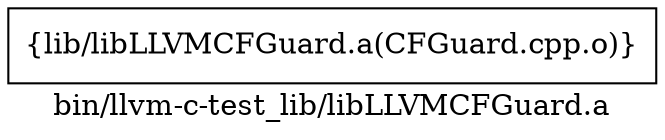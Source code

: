 digraph "bin/llvm-c-test_lib/libLLVMCFGuard.a" {
	label="bin/llvm-c-test_lib/libLLVMCFGuard.a";
	rankdir=LR;

	Node0x5613f580c5a8 [shape=record,shape=box,group=0,label="{lib/libLLVMCFGuard.a(CFGuard.cpp.o)}"];
}
